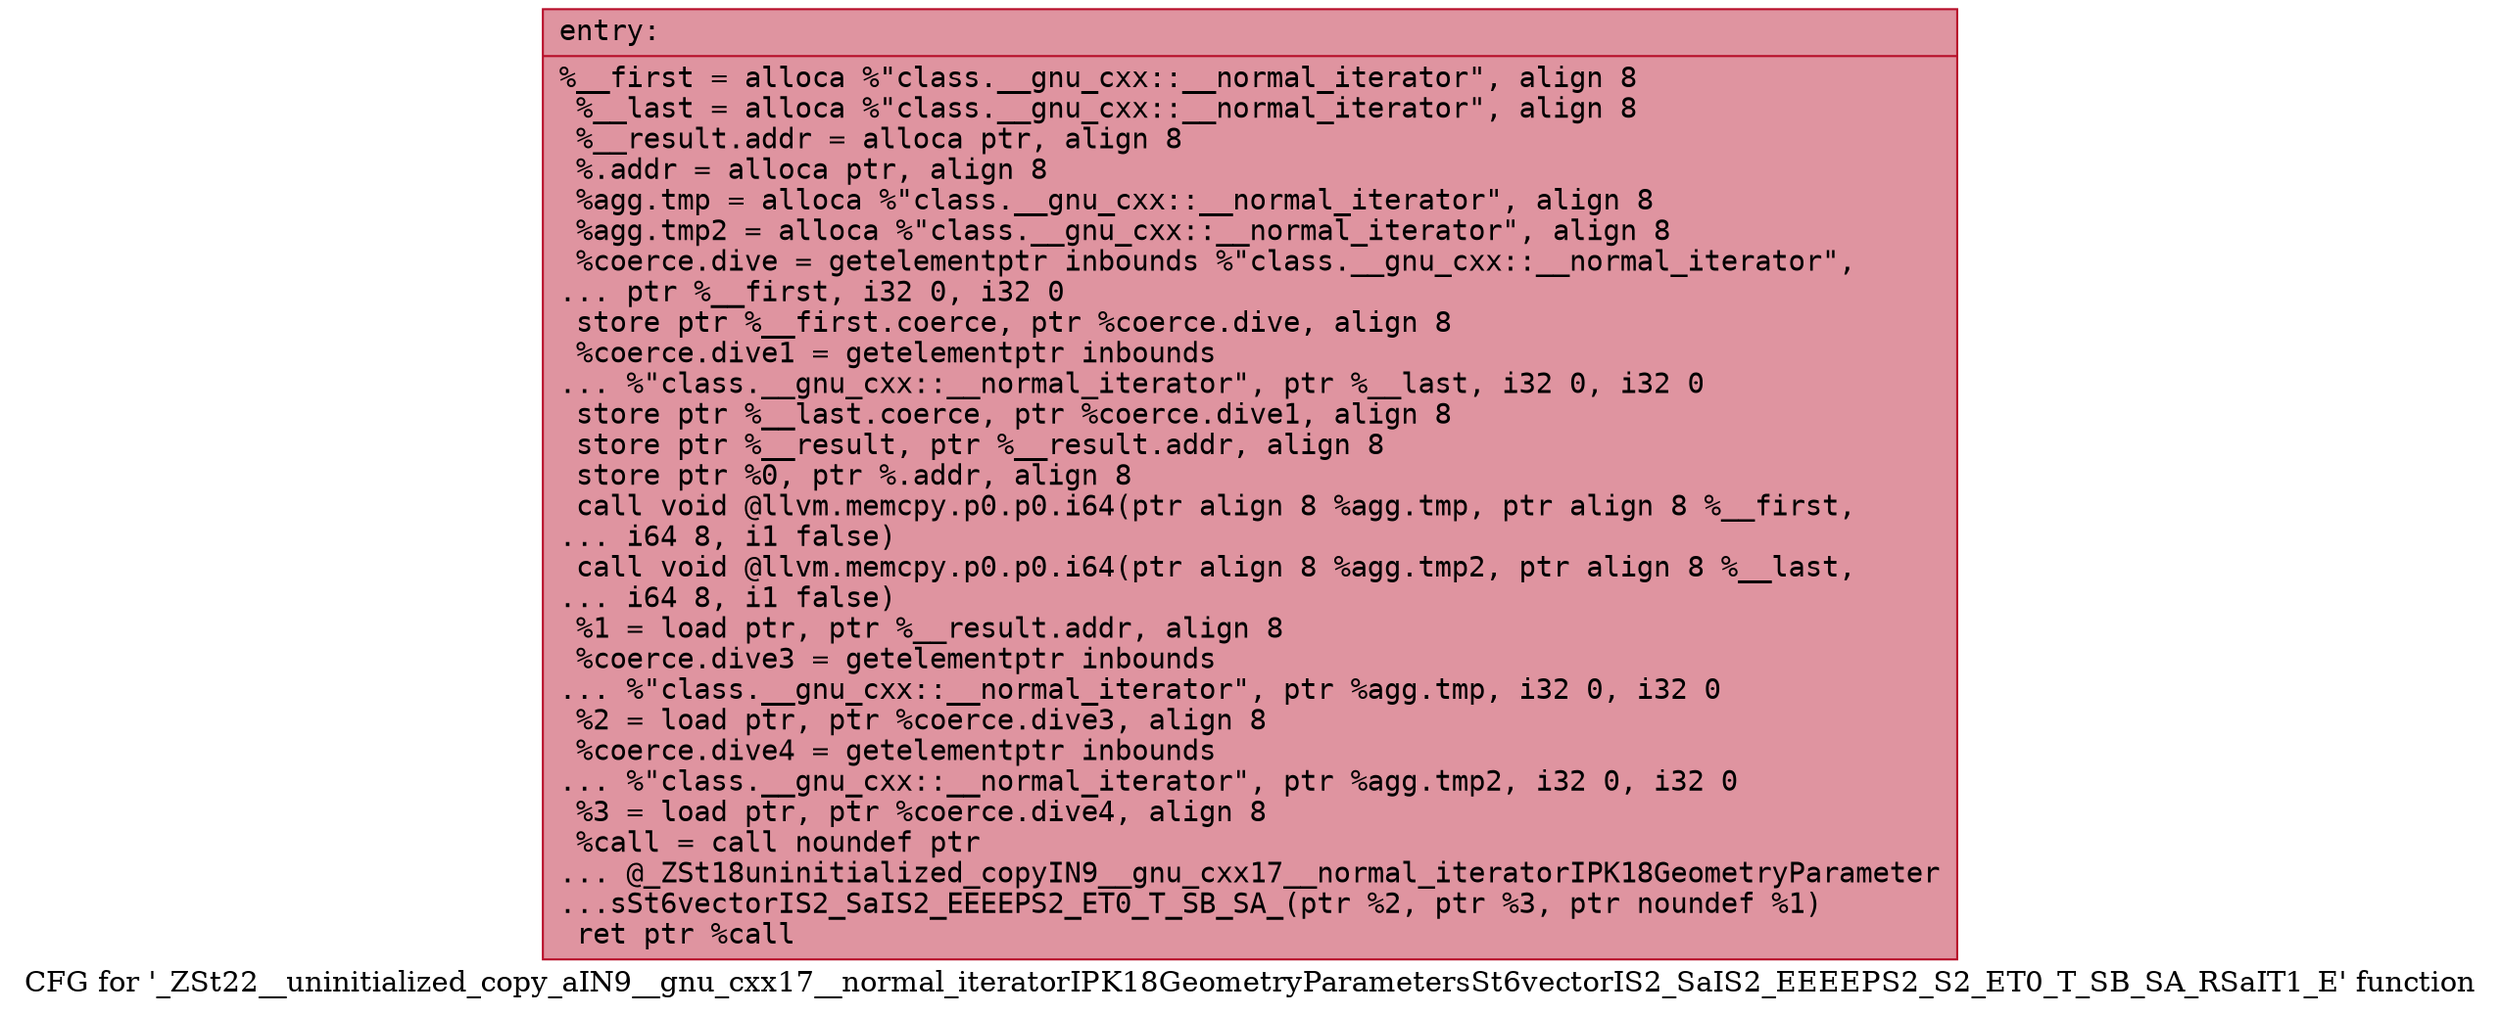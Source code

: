 digraph "CFG for '_ZSt22__uninitialized_copy_aIN9__gnu_cxx17__normal_iteratorIPK18GeometryParametersSt6vectorIS2_SaIS2_EEEEPS2_S2_ET0_T_SB_SA_RSaIT1_E' function" {
	label="CFG for '_ZSt22__uninitialized_copy_aIN9__gnu_cxx17__normal_iteratorIPK18GeometryParametersSt6vectorIS2_SaIS2_EEEEPS2_S2_ET0_T_SB_SA_RSaIT1_E' function";

	Node0x564271998a10 [shape=record,color="#b70d28ff", style=filled, fillcolor="#b70d2870" fontname="Courier",label="{entry:\l|  %__first = alloca %\"class.__gnu_cxx::__normal_iterator\", align 8\l  %__last = alloca %\"class.__gnu_cxx::__normal_iterator\", align 8\l  %__result.addr = alloca ptr, align 8\l  %.addr = alloca ptr, align 8\l  %agg.tmp = alloca %\"class.__gnu_cxx::__normal_iterator\", align 8\l  %agg.tmp2 = alloca %\"class.__gnu_cxx::__normal_iterator\", align 8\l  %coerce.dive = getelementptr inbounds %\"class.__gnu_cxx::__normal_iterator\",\l... ptr %__first, i32 0, i32 0\l  store ptr %__first.coerce, ptr %coerce.dive, align 8\l  %coerce.dive1 = getelementptr inbounds\l... %\"class.__gnu_cxx::__normal_iterator\", ptr %__last, i32 0, i32 0\l  store ptr %__last.coerce, ptr %coerce.dive1, align 8\l  store ptr %__result, ptr %__result.addr, align 8\l  store ptr %0, ptr %.addr, align 8\l  call void @llvm.memcpy.p0.p0.i64(ptr align 8 %agg.tmp, ptr align 8 %__first,\l... i64 8, i1 false)\l  call void @llvm.memcpy.p0.p0.i64(ptr align 8 %agg.tmp2, ptr align 8 %__last,\l... i64 8, i1 false)\l  %1 = load ptr, ptr %__result.addr, align 8\l  %coerce.dive3 = getelementptr inbounds\l... %\"class.__gnu_cxx::__normal_iterator\", ptr %agg.tmp, i32 0, i32 0\l  %2 = load ptr, ptr %coerce.dive3, align 8\l  %coerce.dive4 = getelementptr inbounds\l... %\"class.__gnu_cxx::__normal_iterator\", ptr %agg.tmp2, i32 0, i32 0\l  %3 = load ptr, ptr %coerce.dive4, align 8\l  %call = call noundef ptr\l... @_ZSt18uninitialized_copyIN9__gnu_cxx17__normal_iteratorIPK18GeometryParameter\l...sSt6vectorIS2_SaIS2_EEEEPS2_ET0_T_SB_SA_(ptr %2, ptr %3, ptr noundef %1)\l  ret ptr %call\l}"];
}
